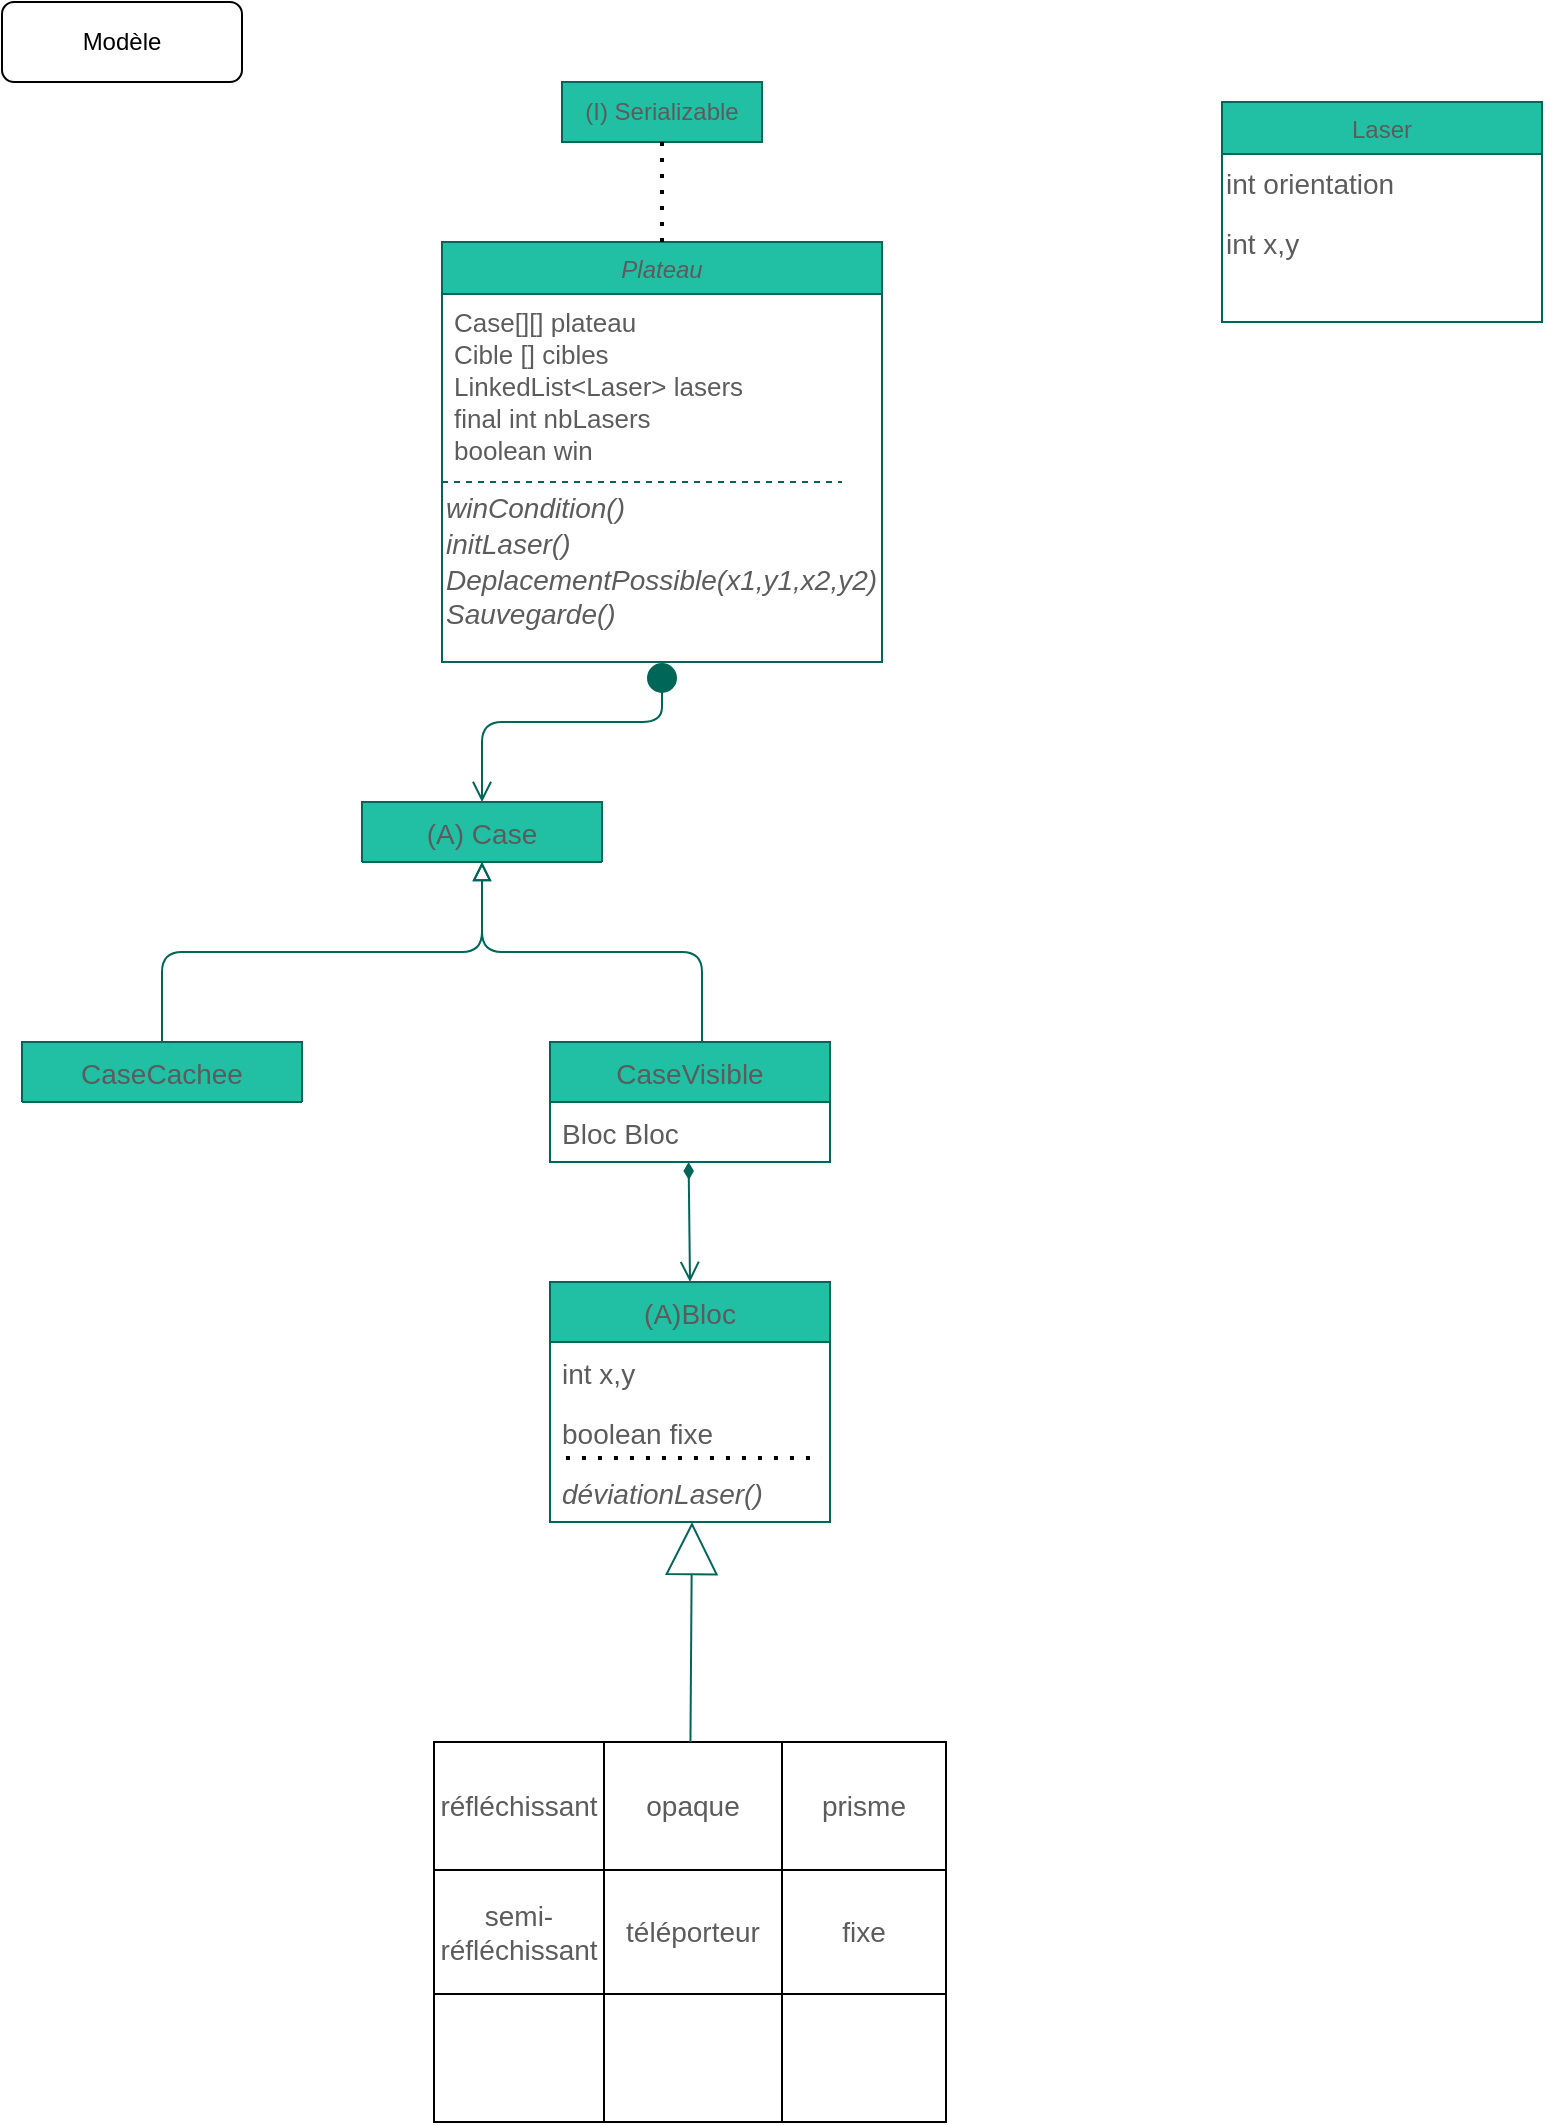 <mxfile version="18.0.3" type="device" pages="2"><diagram id="C5RBs43oDa-KdzZeNtuy" name="Page-1"><mxGraphModel dx="1955" dy="1150" grid="1" gridSize="10" guides="1" tooltips="1" connect="1" arrows="1" fold="1" page="1" pageScale="1" pageWidth="827" pageHeight="1169" math="0" shadow="0"><root><mxCell id="WIyWlLk6GJQsqaUBKTNV-0"/><mxCell id="WIyWlLk6GJQsqaUBKTNV-1" parent="WIyWlLk6GJQsqaUBKTNV-0"/><mxCell id="zkfFHV4jXpPFQw0GAbJ--0" value="Plateau" style="swimlane;fontStyle=2;align=center;verticalAlign=top;childLayout=stackLayout;horizontal=1;startSize=26;horizontalStack=0;resizeParent=1;resizeLast=0;collapsible=1;marginBottom=0;rounded=0;shadow=0;strokeWidth=1;fillColor=#21C0A5;strokeColor=#006658;fontColor=#5C5C5C;" parent="WIyWlLk6GJQsqaUBKTNV-1" vertex="1"><mxGeometry x="220" y="120" width="220" height="210" as="geometry"><mxRectangle x="230" y="140" width="160" height="26" as="alternateBounds"/></mxGeometry></mxCell><mxCell id="zkfFHV4jXpPFQw0GAbJ--1" value="Case[][] plateau&#10;Cible [] cibles&#10;LinkedList&lt;Laser&gt; lasers&#10;final int nbLasers&#10;boolean win" style="text;align=left;verticalAlign=top;spacingLeft=4;spacingRight=4;overflow=hidden;rotatable=0;points=[[0,0.5],[1,0.5]];portConstraint=eastwest;fontColor=#5C5C5C;fontStyle=0;fontSize=13;" parent="zkfFHV4jXpPFQw0GAbJ--0" vertex="1"><mxGeometry y="26" width="220" height="94" as="geometry"/></mxCell><mxCell id="4DWgQf0ekbvEfuYRrD2P-2" value="" style="endArrow=none;dashed=1;html=1;rounded=1;sketch=0;fontSize=13;fontColor=#5C5C5C;strokeColor=#006658;fillColor=#21C0A5;curved=0;" edge="1" parent="zkfFHV4jXpPFQw0GAbJ--0"><mxGeometry width="50" height="50" relative="1" as="geometry"><mxPoint y="120" as="sourcePoint"/><mxPoint x="200" y="120" as="targetPoint"/></mxGeometry></mxCell><mxCell id="4DWgQf0ekbvEfuYRrD2P-8" value="&lt;i&gt;&lt;font face=&quot;Helvetica&quot;&gt;winCondition()&lt;br&gt;initLaser()&lt;br&gt;DeplacementPossible(x1,y1,x2,y2)&lt;br&gt;Sauvegarde()&lt;br&gt;&lt;/font&gt;&lt;/i&gt;" style="text;html=1;align=left;verticalAlign=middle;resizable=0;points=[];autosize=1;strokeColor=none;fillColor=none;fontSize=14;fontFamily=Times New Roman;fontColor=#5C5C5C;" vertex="1" parent="zkfFHV4jXpPFQw0GAbJ--0"><mxGeometry y="120" width="220" height="80" as="geometry"/></mxCell><mxCell id="zkfFHV4jXpPFQw0GAbJ--17" value="Laser" style="swimlane;fontStyle=0;align=center;verticalAlign=top;childLayout=stackLayout;horizontal=1;startSize=26;horizontalStack=0;resizeParent=1;resizeLast=0;collapsible=1;marginBottom=0;rounded=0;shadow=0;strokeWidth=1;fillColor=#21C0A5;strokeColor=#006658;fontColor=#5C5C5C;" parent="WIyWlLk6GJQsqaUBKTNV-1" vertex="1"><mxGeometry x="610" y="50" width="160" height="110" as="geometry"><mxRectangle x="550" y="140" width="160" height="26" as="alternateBounds"/></mxGeometry></mxCell><mxCell id="4DWgQf0ekbvEfuYRrD2P-9" value="int orientation" style="text;html=1;strokeColor=none;fillColor=none;align=left;verticalAlign=middle;whiteSpace=wrap;rounded=0;sketch=0;fontFamily=Helvetica;fontSize=14;fontColor=#5C5C5C;" vertex="1" parent="zkfFHV4jXpPFQw0GAbJ--17"><mxGeometry y="26" width="160" height="30" as="geometry"/></mxCell><mxCell id="4DWgQf0ekbvEfuYRrD2P-10" value="int x,y" style="text;html=1;strokeColor=none;fillColor=none;align=left;verticalAlign=middle;whiteSpace=wrap;rounded=0;sketch=0;fontFamily=Helvetica;fontSize=14;fontColor=#5C5C5C;" vertex="1" parent="zkfFHV4jXpPFQw0GAbJ--17"><mxGeometry y="56" width="160" height="30" as="geometry"/></mxCell><mxCell id="Ct4gMZHVbGIBHsFbckcv-0" value="(I) Serializable" style="rounded=0;whiteSpace=wrap;html=1;fillColor=#21C0A5;strokeColor=#006658;fontColor=#5C5C5C;" vertex="1" parent="WIyWlLk6GJQsqaUBKTNV-1"><mxGeometry x="280" y="40" width="100" height="30" as="geometry"/></mxCell><mxCell id="Ct4gMZHVbGIBHsFbckcv-2" value="" style="endArrow=none;dashed=1;html=1;dashPattern=1 3;strokeWidth=2;rounded=1;sketch=0;fontColor=#5C5C5C;fillColor=#21C0A5;curved=0;entryX=0.5;entryY=0;entryDx=0;entryDy=0;exitX=0.5;exitY=1;exitDx=0;exitDy=0;" edge="1" parent="WIyWlLk6GJQsqaUBKTNV-1" source="Ct4gMZHVbGIBHsFbckcv-0" target="zkfFHV4jXpPFQw0GAbJ--0"><mxGeometry width="50" height="50" relative="1" as="geometry"><mxPoint x="300" y="80" as="sourcePoint"/><mxPoint x="380" y="100" as="targetPoint"/><Array as="points"/></mxGeometry></mxCell><mxCell id="4DWgQf0ekbvEfuYRrD2P-0" value="Modèle" style="rounded=1;whiteSpace=wrap;html=1;sketch=0;" vertex="1" parent="WIyWlLk6GJQsqaUBKTNV-1"><mxGeometry width="120" height="40" as="geometry"/></mxCell><mxCell id="4DWgQf0ekbvEfuYRrD2P-15" value="(A) Case" style="swimlane;fontStyle=0;childLayout=stackLayout;horizontal=1;startSize=30;horizontalStack=0;resizeParent=1;resizeParentMax=0;resizeLast=0;collapsible=1;marginBottom=0;rounded=0;sketch=0;fontFamily=Helvetica;fontSize=14;fontColor=#5C5C5C;strokeColor=#006658;fillColor=#21C0A5;" vertex="1" parent="WIyWlLk6GJQsqaUBKTNV-1"><mxGeometry x="180" y="400" width="120" height="30" as="geometry"/></mxCell><mxCell id="4DWgQf0ekbvEfuYRrD2P-24" value="CaseCachee" style="swimlane;fontStyle=0;childLayout=stackLayout;horizontal=1;startSize=30;horizontalStack=0;resizeParent=1;resizeParentMax=0;resizeLast=0;collapsible=1;marginBottom=0;rounded=0;sketch=0;fontFamily=Helvetica;fontSize=14;fontColor=#5C5C5C;strokeColor=#006658;fillColor=#21C0A5;" vertex="1" parent="WIyWlLk6GJQsqaUBKTNV-1"><mxGeometry x="10" y="520" width="140" height="30" as="geometry"/></mxCell><mxCell id="4DWgQf0ekbvEfuYRrD2P-32" value="" style="html=1;verticalAlign=bottom;startArrow=circle;startFill=1;endArrow=open;startSize=6;endSize=8;rounded=1;sketch=0;fontFamily=Helvetica;fontSize=14;fontColor=#5C5C5C;strokeColor=#006658;fillColor=#21C0A5;curved=0;jumpSize=3;exitX=0.5;exitY=1;exitDx=0;exitDy=0;entryX=0.5;entryY=0;entryDx=0;entryDy=0;" edge="1" parent="WIyWlLk6GJQsqaUBKTNV-1" source="zkfFHV4jXpPFQw0GAbJ--0" target="4DWgQf0ekbvEfuYRrD2P-15"><mxGeometry x="0.25" y="-10" width="80" relative="1" as="geometry"><mxPoint x="350" y="400" as="sourcePoint"/><mxPoint x="430" y="400" as="targetPoint"/><Array as="points"><mxPoint x="330" y="360"/><mxPoint x="240" y="360"/></Array><mxPoint as="offset"/></mxGeometry></mxCell><mxCell id="4DWgQf0ekbvEfuYRrD2P-33" value="CaseVisible" style="swimlane;fontStyle=0;childLayout=stackLayout;horizontal=1;startSize=30;horizontalStack=0;resizeParent=1;resizeParentMax=0;resizeLast=0;collapsible=1;marginBottom=0;rounded=0;sketch=0;fontFamily=Helvetica;fontSize=14;fontColor=#5C5C5C;strokeColor=#006658;fillColor=#21C0A5;" vertex="1" parent="WIyWlLk6GJQsqaUBKTNV-1"><mxGeometry x="274" y="520" width="140" height="60" as="geometry"/></mxCell><mxCell id="4DWgQf0ekbvEfuYRrD2P-34" value="Bloc Bloc" style="text;strokeColor=none;fillColor=none;align=left;verticalAlign=middle;spacingLeft=4;spacingRight=4;overflow=hidden;points=[[0,0.5],[1,0.5]];portConstraint=eastwest;rotatable=0;rounded=0;sketch=0;fontFamily=Helvetica;fontSize=14;fontColor=#5C5C5C;" vertex="1" parent="4DWgQf0ekbvEfuYRrD2P-33"><mxGeometry y="30" width="140" height="30" as="geometry"/></mxCell><mxCell id="4DWgQf0ekbvEfuYRrD2P-37" value="(A)Bloc" style="swimlane;fontStyle=0;childLayout=stackLayout;horizontal=1;startSize=30;horizontalStack=0;resizeParent=1;resizeParentMax=0;resizeLast=0;collapsible=1;marginBottom=0;rounded=0;sketch=0;fontFamily=Helvetica;fontSize=14;fontColor=#5C5C5C;strokeColor=#006658;fillColor=#21C0A5;" vertex="1" parent="WIyWlLk6GJQsqaUBKTNV-1"><mxGeometry x="274" y="640" width="140" height="120" as="geometry"/></mxCell><mxCell id="4DWgQf0ekbvEfuYRrD2P-38" value="int x,y" style="text;strokeColor=none;fillColor=none;align=left;verticalAlign=middle;spacingLeft=4;spacingRight=4;overflow=hidden;points=[[0,0.5],[1,0.5]];portConstraint=eastwest;rotatable=0;rounded=0;sketch=0;fontFamily=Helvetica;fontSize=14;fontColor=#5C5C5C;" vertex="1" parent="4DWgQf0ekbvEfuYRrD2P-37"><mxGeometry y="30" width="140" height="30" as="geometry"/></mxCell><mxCell id="4DWgQf0ekbvEfuYRrD2P-39" value="boolean fixe" style="text;strokeColor=none;fillColor=none;align=left;verticalAlign=middle;spacingLeft=4;spacingRight=4;overflow=hidden;points=[[0,0.5],[1,0.5]];portConstraint=eastwest;rotatable=0;rounded=0;sketch=0;fontFamily=Helvetica;fontSize=14;fontColor=#5C5C5C;" vertex="1" parent="4DWgQf0ekbvEfuYRrD2P-37"><mxGeometry y="60" width="140" height="30" as="geometry"/></mxCell><mxCell id="4DWgQf0ekbvEfuYRrD2P-40" value="déviationLaser()" style="text;strokeColor=none;fillColor=none;align=left;verticalAlign=middle;spacingLeft=4;spacingRight=4;overflow=hidden;points=[[0,0.5],[1,0.5]];portConstraint=eastwest;rotatable=0;rounded=0;sketch=0;fontFamily=Helvetica;fontSize=14;fontColor=#5C5C5C;fontStyle=2" vertex="1" parent="4DWgQf0ekbvEfuYRrD2P-37"><mxGeometry y="90" width="140" height="30" as="geometry"/></mxCell><mxCell id="4DWgQf0ekbvEfuYRrD2P-57" value="" style="endArrow=none;dashed=1;html=1;dashPattern=1 3;strokeWidth=2;rounded=1;sketch=0;fontFamily=Helvetica;fontSize=13;fontColor=#5C5C5C;startSize=3;endSize=7;fillColor=#21C0A5;curved=0;jumpSize=3;exitX=0.057;exitY=-0.067;exitDx=0;exitDy=0;exitPerimeter=0;" edge="1" parent="4DWgQf0ekbvEfuYRrD2P-37" source="4DWgQf0ekbvEfuYRrD2P-40"><mxGeometry width="50" height="50" relative="1" as="geometry"><mxPoint x="-74" y="170" as="sourcePoint"/><mxPoint x="136" y="88" as="targetPoint"/><Array as="points"/></mxGeometry></mxCell><mxCell id="4DWgQf0ekbvEfuYRrD2P-41" value="" style="shape=table;html=1;whiteSpace=wrap;startSize=0;container=1;collapsible=0;childLayout=tableLayout;rounded=0;sketch=0;fontFamily=Helvetica;fontSize=14;" vertex="1" parent="WIyWlLk6GJQsqaUBKTNV-1"><mxGeometry x="216" y="870" width="256" height="190" as="geometry"/></mxCell><mxCell id="4DWgQf0ekbvEfuYRrD2P-42" value="" style="shape=tableRow;horizontal=0;startSize=0;swimlaneHead=0;swimlaneBody=0;top=0;left=0;bottom=0;right=0;collapsible=0;dropTarget=0;fillColor=none;points=[[0,0.5],[1,0.5]];portConstraint=eastwest;rounded=0;sketch=0;fontFamily=Helvetica;fontSize=14;fontColor=#5C5C5C;strokeColor=#006658;" vertex="1" parent="4DWgQf0ekbvEfuYRrD2P-41"><mxGeometry width="256" height="64" as="geometry"/></mxCell><mxCell id="4DWgQf0ekbvEfuYRrD2P-43" value="réfléchissant" style="shape=partialRectangle;html=1;whiteSpace=wrap;connectable=0;fillColor=none;top=0;left=0;bottom=0;right=0;overflow=hidden;rounded=0;sketch=0;fontFamily=Helvetica;fontSize=14;fontColor=#5C5C5C;strokeColor=#006658;" vertex="1" parent="4DWgQf0ekbvEfuYRrD2P-42"><mxGeometry width="85" height="64" as="geometry"><mxRectangle width="85" height="64" as="alternateBounds"/></mxGeometry></mxCell><mxCell id="4DWgQf0ekbvEfuYRrD2P-44" value="opaque" style="shape=partialRectangle;html=1;whiteSpace=wrap;connectable=0;fillColor=none;top=0;left=0;bottom=0;right=0;overflow=hidden;rounded=0;sketch=0;fontFamily=Helvetica;fontSize=14;fontColor=#5C5C5C;strokeColor=#006658;" vertex="1" parent="4DWgQf0ekbvEfuYRrD2P-42"><mxGeometry x="85" width="89" height="64" as="geometry"><mxRectangle width="89" height="64" as="alternateBounds"/></mxGeometry></mxCell><mxCell id="4DWgQf0ekbvEfuYRrD2P-45" value="prisme" style="shape=partialRectangle;html=1;whiteSpace=wrap;connectable=0;fillColor=none;top=0;left=0;bottom=0;right=0;overflow=hidden;rounded=0;sketch=0;fontFamily=Helvetica;fontSize=14;fontColor=#5C5C5C;strokeColor=#006658;" vertex="1" parent="4DWgQf0ekbvEfuYRrD2P-42"><mxGeometry x="174" width="82" height="64" as="geometry"><mxRectangle width="82" height="64" as="alternateBounds"/></mxGeometry></mxCell><mxCell id="4DWgQf0ekbvEfuYRrD2P-46" value="" style="shape=tableRow;horizontal=0;startSize=0;swimlaneHead=0;swimlaneBody=0;top=0;left=0;bottom=0;right=0;collapsible=0;dropTarget=0;fillColor=none;points=[[0,0.5],[1,0.5]];portConstraint=eastwest;rounded=0;sketch=0;fontFamily=Helvetica;fontSize=14;fontColor=#5C5C5C;strokeColor=#006658;" vertex="1" parent="4DWgQf0ekbvEfuYRrD2P-41"><mxGeometry y="64" width="256" height="62" as="geometry"/></mxCell><mxCell id="4DWgQf0ekbvEfuYRrD2P-47" value="semi-&lt;br&gt;réfléchissant" style="shape=partialRectangle;html=1;whiteSpace=wrap;connectable=0;fillColor=none;top=0;left=0;bottom=0;right=0;overflow=hidden;rounded=0;sketch=0;fontFamily=Helvetica;fontSize=14;fontColor=#5C5C5C;strokeColor=#006658;" vertex="1" parent="4DWgQf0ekbvEfuYRrD2P-46"><mxGeometry width="85" height="62" as="geometry"><mxRectangle width="85" height="62" as="alternateBounds"/></mxGeometry></mxCell><mxCell id="4DWgQf0ekbvEfuYRrD2P-48" value="téléporteur" style="shape=partialRectangle;html=1;whiteSpace=wrap;connectable=0;fillColor=none;top=0;left=0;bottom=0;right=0;overflow=hidden;rounded=0;sketch=0;fontFamily=Helvetica;fontSize=14;fontColor=#5C5C5C;strokeColor=#006658;" vertex="1" parent="4DWgQf0ekbvEfuYRrD2P-46"><mxGeometry x="85" width="89" height="62" as="geometry"><mxRectangle width="89" height="62" as="alternateBounds"/></mxGeometry></mxCell><mxCell id="4DWgQf0ekbvEfuYRrD2P-49" value="fixe" style="shape=partialRectangle;html=1;whiteSpace=wrap;connectable=0;fillColor=none;top=0;left=0;bottom=0;right=0;overflow=hidden;rounded=0;sketch=0;fontFamily=Helvetica;fontSize=14;fontColor=#5C5C5C;strokeColor=#006658;" vertex="1" parent="4DWgQf0ekbvEfuYRrD2P-46"><mxGeometry x="174" width="82" height="62" as="geometry"><mxRectangle width="82" height="62" as="alternateBounds"/></mxGeometry></mxCell><mxCell id="4DWgQf0ekbvEfuYRrD2P-50" value="" style="shape=tableRow;horizontal=0;startSize=0;swimlaneHead=0;swimlaneBody=0;top=0;left=0;bottom=0;right=0;collapsible=0;dropTarget=0;fillColor=none;points=[[0,0.5],[1,0.5]];portConstraint=eastwest;rounded=0;sketch=0;fontFamily=Helvetica;fontSize=14;fontColor=#5C5C5C;strokeColor=#006658;" vertex="1" parent="4DWgQf0ekbvEfuYRrD2P-41"><mxGeometry y="126" width="256" height="64" as="geometry"/></mxCell><mxCell id="4DWgQf0ekbvEfuYRrD2P-51" value="" style="shape=partialRectangle;html=1;whiteSpace=wrap;connectable=0;fillColor=none;top=0;left=0;bottom=0;right=0;overflow=hidden;rounded=0;sketch=0;fontFamily=Helvetica;fontSize=14;fontColor=#5C5C5C;strokeColor=#006658;" vertex="1" parent="4DWgQf0ekbvEfuYRrD2P-50"><mxGeometry width="85" height="64" as="geometry"><mxRectangle width="85" height="64" as="alternateBounds"/></mxGeometry></mxCell><mxCell id="4DWgQf0ekbvEfuYRrD2P-52" value="" style="shape=partialRectangle;html=1;whiteSpace=wrap;connectable=0;fillColor=none;top=0;left=0;bottom=0;right=0;overflow=hidden;rounded=0;sketch=0;fontFamily=Helvetica;fontSize=14;fontColor=#5C5C5C;strokeColor=#006658;" vertex="1" parent="4DWgQf0ekbvEfuYRrD2P-50"><mxGeometry x="85" width="89" height="64" as="geometry"><mxRectangle width="89" height="64" as="alternateBounds"/></mxGeometry></mxCell><mxCell id="4DWgQf0ekbvEfuYRrD2P-53" value="" style="shape=partialRectangle;html=1;whiteSpace=wrap;connectable=0;fillColor=none;top=0;left=0;bottom=0;right=0;overflow=hidden;pointerEvents=1;rounded=0;sketch=0;fontFamily=Helvetica;fontSize=14;fontColor=#5C5C5C;strokeColor=#006658;" vertex="1" parent="4DWgQf0ekbvEfuYRrD2P-50"><mxGeometry x="174" width="82" height="64" as="geometry"><mxRectangle width="82" height="64" as="alternateBounds"/></mxGeometry></mxCell><mxCell id="4DWgQf0ekbvEfuYRrD2P-55" value="" style="endArrow=block;endFill=0;endSize=24;html=1;rounded=1;sketch=0;fontFamily=Helvetica;fontSize=14;fontColor=#5C5C5C;strokeColor=#006658;fillColor=#21C0A5;curved=0;jumpSize=3;" edge="1" parent="WIyWlLk6GJQsqaUBKTNV-1" source="4DWgQf0ekbvEfuYRrD2P-42"><mxGeometry width="160" relative="1" as="geometry"><mxPoint x="220" y="880" as="sourcePoint"/><mxPoint x="345" y="760" as="targetPoint"/></mxGeometry></mxCell><mxCell id="4DWgQf0ekbvEfuYRrD2P-56" value="" style="html=1;verticalAlign=bottom;startArrow=diamondThin;startFill=1;endArrow=open;startSize=6;endSize=8;rounded=1;sketch=0;fontFamily=Helvetica;fontSize=14;fontColor=#5C5C5C;strokeColor=#006658;fillColor=#21C0A5;curved=0;jumpSize=3;exitX=0.495;exitY=1;exitDx=0;exitDy=0;exitPerimeter=0;entryX=0.5;entryY=0;entryDx=0;entryDy=0;" edge="1" parent="WIyWlLk6GJQsqaUBKTNV-1" source="4DWgQf0ekbvEfuYRrD2P-34" target="4DWgQf0ekbvEfuYRrD2P-37"><mxGeometry x="1" y="186" width="80" relative="1" as="geometry"><mxPoint x="260" y="680" as="sourcePoint"/><mxPoint x="340" y="680" as="targetPoint"/><mxPoint x="-10" y="62" as="offset"/></mxGeometry></mxCell><mxCell id="4DWgQf0ekbvEfuYRrD2P-58" value="" style="edgeStyle=elbowEdgeStyle;elbow=vertical;endArrow=block;html=1;rounded=1;sketch=0;fontFamily=Helvetica;fontSize=13;fontColor=#5C5C5C;startSize=3;endSize=7;strokeColor=#006658;fillColor=#21C0A5;curved=0;jumpSize=3;entryX=0.5;entryY=1;entryDx=0;entryDy=0;endFill=0;" edge="1" parent="WIyWlLk6GJQsqaUBKTNV-1" target="4DWgQf0ekbvEfuYRrD2P-15"><mxGeometry width="50" height="50" relative="1" as="geometry"><mxPoint x="80" y="520" as="sourcePoint"/><mxPoint x="130" y="470" as="targetPoint"/></mxGeometry></mxCell><mxCell id="4DWgQf0ekbvEfuYRrD2P-59" value="" style="edgeStyle=elbowEdgeStyle;elbow=vertical;endArrow=block;html=1;rounded=1;sketch=0;fontFamily=Helvetica;fontSize=13;fontColor=#5C5C5C;startSize=3;endSize=7;strokeColor=#006658;fillColor=#21C0A5;curved=0;jumpSize=3;entryX=0.5;entryY=1;entryDx=0;entryDy=0;endFill=0;" edge="1" parent="WIyWlLk6GJQsqaUBKTNV-1" target="4DWgQf0ekbvEfuYRrD2P-15"><mxGeometry width="50" height="50" relative="1" as="geometry"><mxPoint x="350" y="520" as="sourcePoint"/><mxPoint x="240" y="440" as="targetPoint"/></mxGeometry></mxCell></root></mxGraphModel></diagram><diagram id="fFJAjboLBWYqNn5gygiA" name="Page-2"><mxGraphModel dx="1117" dy="657" grid="1" gridSize="10" guides="1" tooltips="1" connect="1" arrows="1" fold="1" page="1" pageScale="1" pageWidth="827" pageHeight="1169" math="0" shadow="0"><root><mxCell id="0"/><mxCell id="1" parent="0"/><mxCell id="txScTAOdIxtUUo48CInJ-1" value="" style="line;strokeWidth=4;html=1;perimeter=backbonePerimeter;points=[];outlineConnect=0;rounded=0;sketch=0;fontFamily=Helvetica;fontSize=13;fontColor=#5C5C5C;fillColor=#21C0A5;dashed=1;" vertex="1" parent="1"><mxGeometry x="10" y="720" width="810" height="10" as="geometry"/></mxCell><mxCell id="txScTAOdIxtUUo48CInJ-2" value="&lt;font style=&quot;font-size: 18px;&quot;&gt;Gestion du Jeu&lt;/font&gt;" style="shape=ext;double=1;rounded=1;whiteSpace=wrap;html=1;sketch=0;fontFamily=Helvetica;fontSize=13;" vertex="1" parent="1"><mxGeometry y="730" width="150" height="50" as="geometry"/></mxCell><mxCell id="Vqmh5trOcRT9iO39WIEC-5" value="Main" style="swimlane;rounded=0;sketch=0;fontFamily=Helvetica;fontSize=13;fontColor=#000000;strokeColor=#006658;fillColor=#67AB9F;gradientColor=none;startSize=40;" vertex="1" parent="1"><mxGeometry x="120" y="800" width="200" height="200" as="geometry"/></mxCell><mxCell id="Vqmh5trOcRT9iO39WIEC-13" value="Controleur   controleur" style="text;strokeColor=none;fillColor=none;align=left;verticalAlign=middle;spacingLeft=4;spacingRight=4;overflow=hidden;points=[[0,0.5],[1,0.5]];portConstraint=eastwest;rotatable=0;rounded=0;sketch=0;fontFamily=Helvetica;fontSize=15;fontColor=#000000;" vertex="1" parent="Vqmh5trOcRT9iO39WIEC-5"><mxGeometry y="40" width="200" height="60" as="geometry"/></mxCell><mxCell id="Vqmh5trOcRT9iO39WIEC-14" value="" style="endArrow=none;dashed=1;html=1;dashPattern=1 3;strokeWidth=2;rounded=1;sketch=0;fontFamily=Helvetica;fontSize=13;fontColor=#5C5C5C;startSize=3;endSize=7;fillColor=#008a00;curved=0;jumpSize=3;strokeColor=#005700;" edge="1" parent="Vqmh5trOcRT9iO39WIEC-5"><mxGeometry width="50" height="50" relative="1" as="geometry"><mxPoint y="120" as="sourcePoint"/><mxPoint x="200" y="120" as="targetPoint"/></mxGeometry></mxCell><mxCell id="Vqmh5trOcRT9iO39WIEC-15" value="" style="triangle;whiteSpace=wrap;html=1;rounded=0;sketch=0;fontFamily=Helvetica;fontSize=13;fontColor=#000000;strokeColor=#C73500;fillColor=#fa6800;" vertex="1" parent="Vqmh5trOcRT9iO39WIEC-5"><mxGeometry x="120" y="10" width="30" height="20" as="geometry"/></mxCell><mxCell id="Vqmh5trOcRT9iO39WIEC-16" value="CommencerJeu()" style="text;strokeColor=none;fillColor=none;align=left;verticalAlign=middle;spacingLeft=4;spacingRight=4;overflow=hidden;points=[[0,0.5],[1,0.5]];portConstraint=eastwest;rotatable=0;rounded=0;sketch=0;fontFamily=Helvetica;fontSize=15;fontColor=#000000;fontStyle=2" vertex="1" parent="Vqmh5trOcRT9iO39WIEC-5"><mxGeometry y="130" width="200" height="40" as="geometry"/></mxCell><mxCell id="Vqmh5trOcRT9iO39WIEC-10" value="Controleur" style="swimlane;rounded=0;sketch=0;fontFamily=Helvetica;fontSize=13;fontColor=#000000;strokeColor=#006658;fillColor=#67AB9F;gradientColor=none;startSize=40;" vertex="1" parent="1"><mxGeometry x="480" y="800" width="200" height="200" as="geometry"/></mxCell><mxCell id="Vqmh5trOcRT9iO39WIEC-17" value="Plateau plateau" style="text;strokeColor=none;fillColor=none;align=left;verticalAlign=middle;spacingLeft=4;spacingRight=4;overflow=hidden;points=[[0,0.5],[1,0.5]];portConstraint=eastwest;rotatable=0;rounded=0;sketch=0;fontFamily=Helvetica;fontSize=15;fontColor=#000000;" vertex="1" parent="Vqmh5trOcRT9iO39WIEC-10"><mxGeometry y="40" width="200" height="30" as="geometry"/></mxCell><mxCell id="Vqmh5trOcRT9iO39WIEC-18" value="Rectangle rect" style="text;strokeColor=none;fillColor=none;align=left;verticalAlign=middle;spacingLeft=4;spacingRight=4;overflow=hidden;points=[[0,0.5],[1,0.5]];portConstraint=eastwest;rotatable=0;rounded=0;sketch=0;fontFamily=Helvetica;fontSize=15;fontColor=#000000;" vertex="1" parent="Vqmh5trOcRT9iO39WIEC-10"><mxGeometry y="70" width="200" height="30" as="geometry"/></mxCell><mxCell id="Vqmh5trOcRT9iO39WIEC-20" value="" style="endArrow=none;dashed=1;html=1;dashPattern=1 3;strokeWidth=2;rounded=1;sketch=0;fontFamily=Helvetica;fontSize=15;fontColor=#000000;startSize=3;endSize=7;fillColor=#21C0A5;curved=0;jumpSize=3;" edge="1" parent="Vqmh5trOcRT9iO39WIEC-10"><mxGeometry width="50" height="50" relative="1" as="geometry"><mxPoint y="120" as="sourcePoint"/><mxPoint x="200" y="120" as="targetPoint"/><Array as="points"><mxPoint x="110" y="120"/></Array></mxGeometry></mxCell><mxCell id="Vqmh5trOcRT9iO39WIEC-21" value="initNiveauN()" style="text;strokeColor=none;fillColor=none;align=left;verticalAlign=middle;spacingLeft=4;spacingRight=4;overflow=hidden;points=[[0,0.5],[1,0.5]];portConstraint=eastwest;rotatable=0;rounded=0;sketch=0;fontFamily=Helvetica;fontSize=15;fontColor=#000000;fontStyle=2" vertex="1" parent="Vqmh5trOcRT9iO39WIEC-10"><mxGeometry y="120" width="200" height="30" as="geometry"/></mxCell><mxCell id="Vqmh5trOcRT9iO39WIEC-22" value="CommencerJeu()" style="text;strokeColor=none;fillColor=none;align=left;verticalAlign=middle;spacingLeft=4;spacingRight=4;overflow=hidden;points=[[0,0.5],[1,0.5]];portConstraint=eastwest;rotatable=0;rounded=0;sketch=0;fontFamily=Helvetica;fontSize=15;fontColor=#000000;fontStyle=2" vertex="1" parent="Vqmh5trOcRT9iO39WIEC-10"><mxGeometry y="160" width="200" height="30" as="geometry"/></mxCell><mxCell id="Vqmh5trOcRT9iO39WIEC-11" value="" style="endArrow=classic;startArrow=classic;html=1;rounded=1;sketch=0;fontFamily=Helvetica;fontSize=13;fontColor=#5C5C5C;startSize=3;endSize=7;strokeColor=#006658;fillColor=#21C0A5;curved=0;jumpSize=3;entryX=0;entryY=0.5;entryDx=0;entryDy=0;exitX=1;exitY=0.5;exitDx=0;exitDy=0;" edge="1" parent="1" source="Vqmh5trOcRT9iO39WIEC-5" target="Vqmh5trOcRT9iO39WIEC-10"><mxGeometry width="50" height="50" relative="1" as="geometry"><mxPoint x="364" y="925" as="sourcePoint"/><mxPoint x="414" y="875" as="targetPoint"/></mxGeometry></mxCell><mxCell id="Vqmh5trOcRT9iO39WIEC-23" value="&lt;font style=&quot;font-size: 24px;&quot;&gt;Vue&lt;/font&gt;" style="rounded=1;whiteSpace=wrap;html=1;sketch=0;fontFamily=Helvetica;fontSize=15;" vertex="1" parent="1"><mxGeometry width="130" height="50" as="geometry"/></mxCell><mxCell id="Vqmh5trOcRT9iO39WIEC-50" value="Rectangle" style="swimlane;rounded=0;sketch=0;fontFamily=Helvetica;fontSize=18;fontColor=#000000;strokeColor=#006658;fillColor=#67AB9F;gradientColor=none;startSize=40;" vertex="1" parent="1"><mxGeometry x="280" y="10" width="240" height="390" as="geometry"/></mxCell><mxCell id="Vqmh5trOcRT9iO39WIEC-51" value="Plateau plat" style="text;strokeColor=none;fillColor=none;align=left;verticalAlign=middle;spacingLeft=4;spacingRight=4;overflow=hidden;points=[[0,0.5],[1,0.5]];portConstraint=eastwest;rotatable=0;rounded=0;sketch=0;fontFamily=Helvetica;fontSize=18;fontColor=#000000;" vertex="1" parent="Vqmh5trOcRT9iO39WIEC-50"><mxGeometry y="40" width="310" height="30" as="geometry"/></mxCell><mxCell id="Vqmh5trOcRT9iO39WIEC-52" value="Jlabel [][] bloc" style="text;strokeColor=none;fillColor=none;align=left;verticalAlign=middle;spacingLeft=4;spacingRight=4;overflow=hidden;points=[[0,0.5],[1,0.5]];portConstraint=eastwest;rotatable=0;rounded=0;sketch=0;fontFamily=Helvetica;fontSize=18;fontColor=#000000;" vertex="1" parent="Vqmh5trOcRT9iO39WIEC-50"><mxGeometry y="70" width="310" height="30" as="geometry"/></mxCell><mxCell id="Vqmh5trOcRT9iO39WIEC-54" value="TraceLaser(Graphics g)" style="text;strokeColor=none;fillColor=none;align=left;verticalAlign=middle;spacingLeft=4;spacingRight=4;overflow=hidden;points=[[0,0.5],[1,0.5]];portConstraint=eastwest;rotatable=0;rounded=0;sketch=0;fontFamily=Helvetica;fontSize=18;fontColor=#000000;fontStyle=2" vertex="1" parent="Vqmh5trOcRT9iO39WIEC-50"><mxGeometry y="240" width="240" height="30" as="geometry"/></mxCell><mxCell id="Vqmh5trOcRT9iO39WIEC-55" value="Plateau(Graphics g)" style="text;strokeColor=none;fillColor=none;align=left;verticalAlign=middle;spacingLeft=4;spacingRight=4;overflow=hidden;points=[[0,0.5],[1,0.5]];portConstraint=eastwest;rotatable=0;rounded=0;sketch=0;fontFamily=Helvetica;fontSize=18;fontColor=#000000;fontStyle=2" vertex="1" parent="Vqmh5trOcRT9iO39WIEC-50"><mxGeometry y="270" width="230" height="30" as="geometry"/></mxCell><mxCell id="Vqmh5trOcRT9iO39WIEC-57" value="MouseAdapter ma" style="text;strokeColor=none;fillColor=none;align=left;verticalAlign=middle;spacingLeft=4;spacingRight=4;overflow=hidden;points=[[0,0.5],[1,0.5]];portConstraint=eastwest;rotatable=0;rounded=0;sketch=0;fontFamily=Helvetica;fontSize=18;fontColor=#000000;" vertex="1" parent="Vqmh5trOcRT9iO39WIEC-50"><mxGeometry y="100" width="310" height="30" as="geometry"/></mxCell><mxCell id="Vqmh5trOcRT9iO39WIEC-62" value="FinDePartie fin" style="text;strokeColor=none;fillColor=none;align=left;verticalAlign=middle;spacingLeft=4;spacingRight=4;overflow=hidden;points=[[0,0.5],[1,0.5]];portConstraint=eastwest;rotatable=0;rounded=0;sketch=0;fontFamily=Helvetica;fontSize=18;fontColor=#000000;" vertex="1" parent="Vqmh5trOcRT9iO39WIEC-50"><mxGeometry y="130" width="240" height="30" as="geometry"/></mxCell><mxCell id="Vqmh5trOcRT9iO39WIEC-63" value="int (...)State" style="text;strokeColor=none;fillColor=none;align=left;verticalAlign=middle;spacingLeft=4;spacingRight=4;overflow=hidden;points=[[0,0.5],[1,0.5]];portConstraint=eastwest;rotatable=0;rounded=0;sketch=0;fontFamily=Helvetica;fontSize=18;fontColor=#000000;" vertex="1" parent="Vqmh5trOcRT9iO39WIEC-50"><mxGeometry y="160" width="240" height="30" as="geometry"/></mxCell><mxCell id="Vqmh5trOcRT9iO39WIEC-53" value="paintComponent(Graphics g)" style="text;strokeColor=none;fillColor=none;align=left;verticalAlign=middle;spacingLeft=4;spacingRight=4;overflow=hidden;points=[[0,0.5],[1,0.5]];portConstraint=eastwest;rotatable=0;rounded=0;sketch=0;fontFamily=Helvetica;fontSize=18;fontColor=#000000;fontStyle=2" vertex="1" parent="Vqmh5trOcRT9iO39WIEC-50"><mxGeometry y="210" width="240" height="30" as="geometry"/></mxCell><mxCell id="Vqmh5trOcRT9iO39WIEC-67" value="Cible(Graphics g)" style="text;strokeColor=none;fillColor=none;align=left;verticalAlign=middle;spacingLeft=4;spacingRight=4;overflow=hidden;points=[[0,0.5],[1,0.5]];portConstraint=eastwest;rotatable=0;rounded=0;sketch=0;fontFamily=Helvetica;fontSize=18;fontColor=#000000;fontStyle=2" vertex="1" parent="Vqmh5trOcRT9iO39WIEC-50"><mxGeometry y="300" width="240" height="30" as="geometry"/></mxCell><mxCell id="Vqmh5trOcRT9iO39WIEC-68" value="initBloc()" style="text;strokeColor=none;fillColor=none;align=left;verticalAlign=middle;spacingLeft=4;spacingRight=4;overflow=hidden;points=[[0,0.5],[1,0.5]];portConstraint=eastwest;rotatable=0;rounded=0;sketch=0;fontFamily=Helvetica;fontSize=18;fontColor=#000000;fontStyle=2" vertex="1" parent="Vqmh5trOcRT9iO39WIEC-50"><mxGeometry y="330" width="240" height="30" as="geometry"/></mxCell><mxCell id="Vqmh5trOcRT9iO39WIEC-56" value="" style="endArrow=none;html=1;rounded=1;sketch=0;fontFamily=Helvetica;fontSize=18;fontColor=#000000;startSize=3;endSize=7;strokeColor=#006658;fillColor=#21C0A5;curved=0;jumpSize=3;entryX=1;entryY=0.5;entryDx=0;entryDy=0;exitX=0;exitY=0.5;exitDx=0;exitDy=0;" edge="1" parent="1" source="Vqmh5trOcRT9iO39WIEC-50" target="Vqmh5trOcRT9iO39WIEC-50"><mxGeometry width="50" height="50" relative="1" as="geometry"><mxPoint x="280" y="280" as="sourcePoint"/><mxPoint x="530" y="280" as="targetPoint"/></mxGeometry></mxCell><mxCell id="Vqmh5trOcRT9iO39WIEC-58" value="FinDePartie" style="swimlane;fontStyle=1;align=center;verticalAlign=top;childLayout=stackLayout;horizontal=1;startSize=40;horizontalStack=0;resizeParent=1;resizeParentMax=0;resizeLast=0;collapsible=1;marginBottom=0;rounded=0;sketch=0;fontFamily=Helvetica;fontSize=18;fontColor=#000000;strokeColor=#006658;fillColor=#67AB9F;gradientColor=none;" vertex="1" parent="1"><mxGeometry x="20" y="190" width="160" height="90" as="geometry"/></mxCell><mxCell id="Vqmh5trOcRT9iO39WIEC-60" value="" style="line;strokeWidth=1;fillColor=none;align=left;verticalAlign=middle;spacingTop=-1;spacingLeft=3;spacingRight=3;rotatable=0;labelPosition=right;points=[];portConstraint=eastwest;rounded=0;sketch=0;fontFamily=Helvetica;fontSize=18;fontColor=#000000;" vertex="1" parent="Vqmh5trOcRT9iO39WIEC-58"><mxGeometry y="40" width="160" height="8" as="geometry"/></mxCell><mxCell id="Vqmh5trOcRT9iO39WIEC-61" value="FinDePartie()" style="text;strokeColor=none;fillColor=none;align=left;verticalAlign=top;spacingLeft=4;spacingRight=4;overflow=hidden;rotatable=0;points=[[0,0.5],[1,0.5]];portConstraint=eastwest;rounded=0;sketch=0;fontFamily=Helvetica;fontSize=18;fontColor=#000000;fontStyle=2" vertex="1" parent="Vqmh5trOcRT9iO39WIEC-58"><mxGeometry y="48" width="160" height="42" as="geometry"/></mxCell><mxCell id="Vqmh5trOcRT9iO39WIEC-65" style="edgeStyle=orthogonalEdgeStyle;curved=0;rounded=1;sketch=0;jumpSize=3;orthogonalLoop=1;jettySize=auto;html=1;exitX=0;exitY=0.5;exitDx=0;exitDy=0;entryX=0.5;entryY=0;entryDx=0;entryDy=0;fontFamily=Helvetica;fontSize=18;fontColor=#000000;startArrow=diamondThin;startFill=1;endArrow=block;endFill=0;startSize=3;endSize=7;strokeColor=#006658;fillColor=#21C0A5;" edge="1" parent="1" source="Vqmh5trOcRT9iO39WIEC-62" target="Vqmh5trOcRT9iO39WIEC-58"><mxGeometry relative="1" as="geometry"/></mxCell><mxCell id="Vqmh5trOcRT9iO39WIEC-69" value="ButtonMenu" style="swimlane;fontStyle=1;align=center;verticalAlign=top;childLayout=stackLayout;horizontal=1;startSize=40;horizontalStack=0;resizeParent=1;resizeParentMax=0;resizeLast=0;collapsible=1;marginBottom=0;rounded=0;sketch=0;fontFamily=Helvetica;fontSize=18;fontColor=#000000;strokeColor=#006658;fillColor=#67AB9F;gradientColor=none;" vertex="1" parent="1"><mxGeometry x="70" y="480" width="270" height="170" as="geometry"/></mxCell><mxCell id="Vqmh5trOcRT9iO39WIEC-70" value="int CommandNumber&#10;Rectangle rect" style="text;strokeColor=none;fillColor=none;align=left;verticalAlign=top;spacingLeft=4;spacingRight=4;overflow=hidden;rotatable=0;points=[[0,0.5],[1,0.5]];portConstraint=eastwest;rounded=0;sketch=0;fontFamily=Helvetica;fontSize=18;fontColor=#000000;" vertex="1" parent="Vqmh5trOcRT9iO39WIEC-69"><mxGeometry y="40" width="270" height="60" as="geometry"/></mxCell><mxCell id="Vqmh5trOcRT9iO39WIEC-71" value="" style="line;strokeWidth=1;fillColor=none;align=left;verticalAlign=middle;spacingTop=-1;spacingLeft=3;spacingRight=3;rotatable=0;labelPosition=right;points=[];portConstraint=eastwest;rounded=0;sketch=0;fontFamily=Helvetica;fontSize=18;fontColor=#000000;" vertex="1" parent="Vqmh5trOcRT9iO39WIEC-69"><mxGeometry y="100" width="270" height="8" as="geometry"/></mxCell><mxCell id="Vqmh5trOcRT9iO39WIEC-72" value="paintComponent(Graphics g)&#10;actionPerformed(ActionEvent e)" style="text;strokeColor=none;fillColor=none;align=left;verticalAlign=top;spacingLeft=4;spacingRight=4;overflow=hidden;rotatable=0;points=[[0,0.5],[1,0.5]];portConstraint=eastwest;rounded=0;sketch=0;fontFamily=Helvetica;fontSize=18;fontColor=#000000;" vertex="1" parent="Vqmh5trOcRT9iO39WIEC-69"><mxGeometry y="108" width="270" height="62" as="geometry"/></mxCell><mxCell id="Vqmh5trOcRT9iO39WIEC-73" value="LevelButton" style="swimlane;fontStyle=1;align=center;verticalAlign=top;childLayout=stackLayout;horizontal=1;startSize=40;horizontalStack=0;resizeParent=1;resizeParentMax=0;resizeLast=0;collapsible=1;marginBottom=0;rounded=0;sketch=0;fontFamily=Helvetica;fontSize=18;fontColor=#000000;strokeColor=#006658;fillColor=#67AB9F;gradientColor=none;" vertex="1" parent="1"><mxGeometry x="460" y="480" width="270" height="170" as="geometry"/></mxCell><mxCell id="Vqmh5trOcRT9iO39WIEC-74" value="int BlocNumber&#10;Rectangle rect" style="text;strokeColor=none;fillColor=none;align=left;verticalAlign=top;spacingLeft=4;spacingRight=4;overflow=hidden;rotatable=0;points=[[0,0.5],[1,0.5]];portConstraint=eastwest;rounded=0;sketch=0;fontFamily=Helvetica;fontSize=18;fontColor=#000000;" vertex="1" parent="Vqmh5trOcRT9iO39WIEC-73"><mxGeometry y="40" width="270" height="60" as="geometry"/></mxCell><mxCell id="Vqmh5trOcRT9iO39WIEC-75" value="" style="line;strokeWidth=1;fillColor=none;align=left;verticalAlign=middle;spacingTop=-1;spacingLeft=3;spacingRight=3;rotatable=0;labelPosition=right;points=[];portConstraint=eastwest;rounded=0;sketch=0;fontFamily=Helvetica;fontSize=18;fontColor=#000000;" vertex="1" parent="Vqmh5trOcRT9iO39WIEC-73"><mxGeometry y="100" width="270" height="8" as="geometry"/></mxCell><mxCell id="Vqmh5trOcRT9iO39WIEC-76" value="paintComponent(Graphics g)&#10;actionPerformed(ActionEvent e)" style="text;strokeColor=none;fillColor=none;align=left;verticalAlign=top;spacingLeft=4;spacingRight=4;overflow=hidden;rotatable=0;points=[[0,0.5],[1,0.5]];portConstraint=eastwest;rounded=0;sketch=0;fontFamily=Helvetica;fontSize=18;fontColor=#000000;fontStyle=2" vertex="1" parent="Vqmh5trOcRT9iO39WIEC-73"><mxGeometry y="108" width="270" height="62" as="geometry"/></mxCell><mxCell id="Vqmh5trOcRT9iO39WIEC-77" style="edgeStyle=orthogonalEdgeStyle;curved=0;rounded=1;sketch=0;jumpSize=3;orthogonalLoop=1;jettySize=auto;html=1;exitX=0;exitY=0.5;exitDx=0;exitDy=0;entryX=0.458;entryY=-0.023;entryDx=0;entryDy=0;entryPerimeter=0;fontFamily=Helvetica;fontSize=18;fontColor=#000000;startArrow=diamondThin;startFill=1;endArrow=diamondThin;endFill=0;startSize=3;endSize=7;strokeColor=#006658;fillColor=#21C0A5;" edge="1" parent="1" source="Vqmh5trOcRT9iO39WIEC-63" target="Vqmh5trOcRT9iO39WIEC-69"><mxGeometry relative="1" as="geometry"/></mxCell><mxCell id="Vqmh5trOcRT9iO39WIEC-78" style="edgeStyle=orthogonalEdgeStyle;curved=0;rounded=1;sketch=0;jumpSize=3;orthogonalLoop=1;jettySize=auto;html=1;exitX=1;exitY=0.5;exitDx=0;exitDy=0;entryX=0.542;entryY=-0.005;entryDx=0;entryDy=0;entryPerimeter=0;fontFamily=Helvetica;fontSize=18;fontColor=#000000;startArrow=diamondThin;startFill=1;endArrow=diamondThin;endFill=0;startSize=3;endSize=7;strokeColor=#006658;fillColor=#21C0A5;" edge="1" parent="1" source="Vqmh5trOcRT9iO39WIEC-63" target="Vqmh5trOcRT9iO39WIEC-73"><mxGeometry relative="1" as="geometry"/></mxCell></root></mxGraphModel></diagram></mxfile>